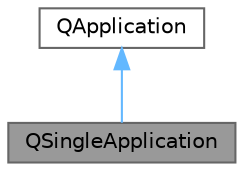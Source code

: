 digraph "QSingleApplication"
{
 // LATEX_PDF_SIZE
  bgcolor="transparent";
  edge [fontname=Helvetica,fontsize=10,labelfontname=Helvetica,labelfontsize=10];
  node [fontname=Helvetica,fontsize=10,shape=box,height=0.2,width=0.4];
  Node1 [id="Node000001",label="QSingleApplication",height=0.2,width=0.4,color="gray40", fillcolor="grey60", style="filled", fontcolor="black",tooltip="单实例应用程序类，继承自 QApplication"];
  Node2 -> Node1 [id="edge1_Node000001_Node000002",dir="back",color="steelblue1",style="solid",tooltip=" "];
  Node2 [id="Node000002",label="QApplication",height=0.2,width=0.4,color="gray40", fillcolor="white", style="filled",tooltip=" "];
}
